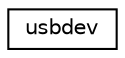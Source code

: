 digraph "Graphical Class Hierarchy"
{
 // LATEX_PDF_SIZE
  edge [fontname="Helvetica",fontsize="10",labelfontname="Helvetica",labelfontsize="10"];
  node [fontname="Helvetica",fontsize="10",shape=record];
  rankdir="LR";
  Node0 [label="usbdev",height=0.2,width=0.4,color="black", fillcolor="white", style="filled",URL="$structusbdev.html",tooltip="usbdev device descriptor"];
}
